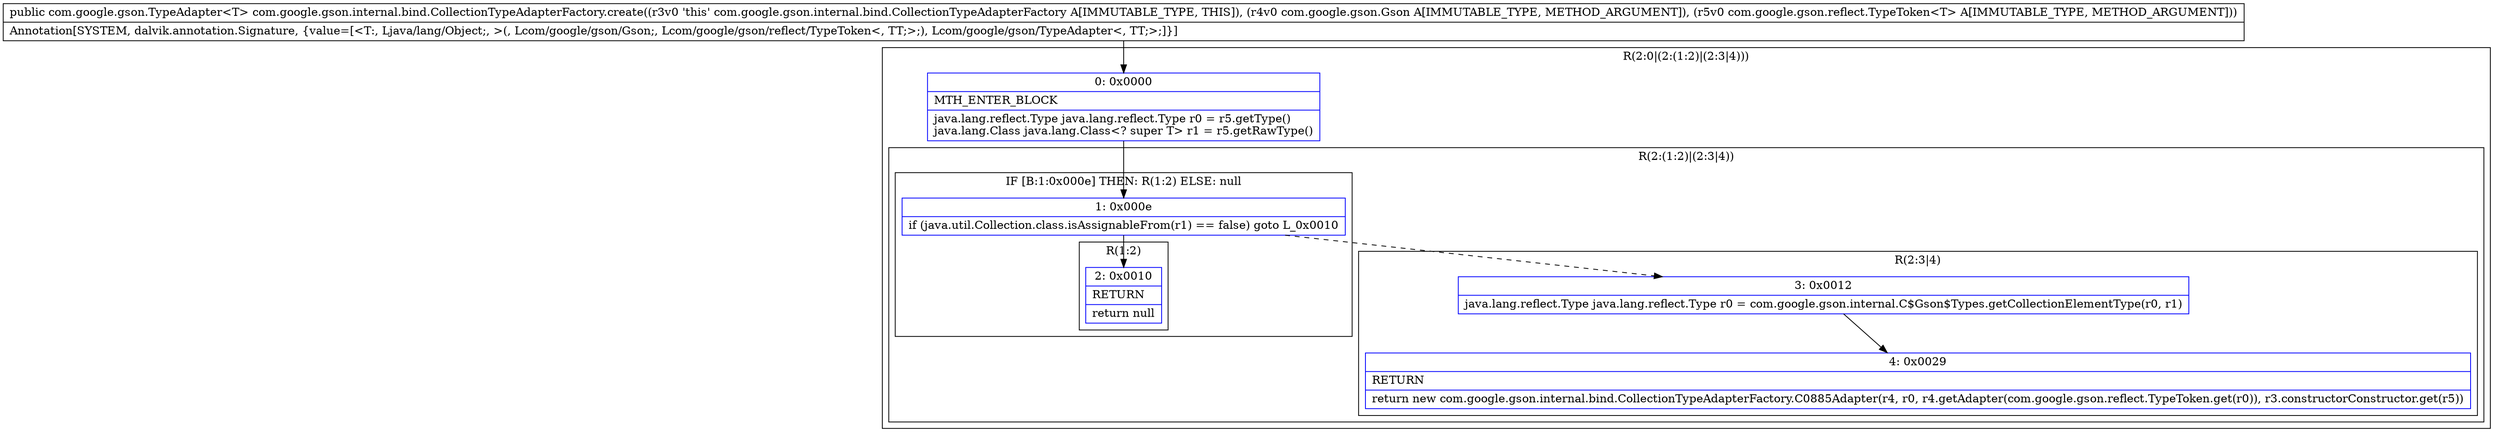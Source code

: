 digraph "CFG forcom.google.gson.internal.bind.CollectionTypeAdapterFactory.create(Lcom\/google\/gson\/Gson;Lcom\/google\/gson\/reflect\/TypeToken;)Lcom\/google\/gson\/TypeAdapter;" {
subgraph cluster_Region_1271701497 {
label = "R(2:0|(2:(1:2)|(2:3|4)))";
node [shape=record,color=blue];
Node_0 [shape=record,label="{0\:\ 0x0000|MTH_ENTER_BLOCK\l|java.lang.reflect.Type java.lang.reflect.Type r0 = r5.getType()\ljava.lang.Class java.lang.Class\<? super T\> r1 = r5.getRawType()\l}"];
subgraph cluster_Region_455499278 {
label = "R(2:(1:2)|(2:3|4))";
node [shape=record,color=blue];
subgraph cluster_IfRegion_934552324 {
label = "IF [B:1:0x000e] THEN: R(1:2) ELSE: null";
node [shape=record,color=blue];
Node_1 [shape=record,label="{1\:\ 0x000e|if (java.util.Collection.class.isAssignableFrom(r1) == false) goto L_0x0010\l}"];
subgraph cluster_Region_1720511801 {
label = "R(1:2)";
node [shape=record,color=blue];
Node_2 [shape=record,label="{2\:\ 0x0010|RETURN\l|return null\l}"];
}
}
subgraph cluster_Region_150881581 {
label = "R(2:3|4)";
node [shape=record,color=blue];
Node_3 [shape=record,label="{3\:\ 0x0012|java.lang.reflect.Type java.lang.reflect.Type r0 = com.google.gson.internal.C$Gson$Types.getCollectionElementType(r0, r1)\l}"];
Node_4 [shape=record,label="{4\:\ 0x0029|RETURN\l|return new com.google.gson.internal.bind.CollectionTypeAdapterFactory.C0885Adapter(r4, r0, r4.getAdapter(com.google.gson.reflect.TypeToken.get(r0)), r3.constructorConstructor.get(r5))\l}"];
}
}
}
MethodNode[shape=record,label="{public com.google.gson.TypeAdapter\<T\> com.google.gson.internal.bind.CollectionTypeAdapterFactory.create((r3v0 'this' com.google.gson.internal.bind.CollectionTypeAdapterFactory A[IMMUTABLE_TYPE, THIS]), (r4v0 com.google.gson.Gson A[IMMUTABLE_TYPE, METHOD_ARGUMENT]), (r5v0 com.google.gson.reflect.TypeToken\<T\> A[IMMUTABLE_TYPE, METHOD_ARGUMENT]))  | Annotation[SYSTEM, dalvik.annotation.Signature, \{value=[\<T:, Ljava\/lang\/Object;, \>(, Lcom\/google\/gson\/Gson;, Lcom\/google\/gson\/reflect\/TypeToken\<, TT;\>;), Lcom\/google\/gson\/TypeAdapter\<, TT;\>;]\}]\l}"];
MethodNode -> Node_0;
Node_0 -> Node_1;
Node_1 -> Node_2;
Node_1 -> Node_3[style=dashed];
Node_3 -> Node_4;
}

